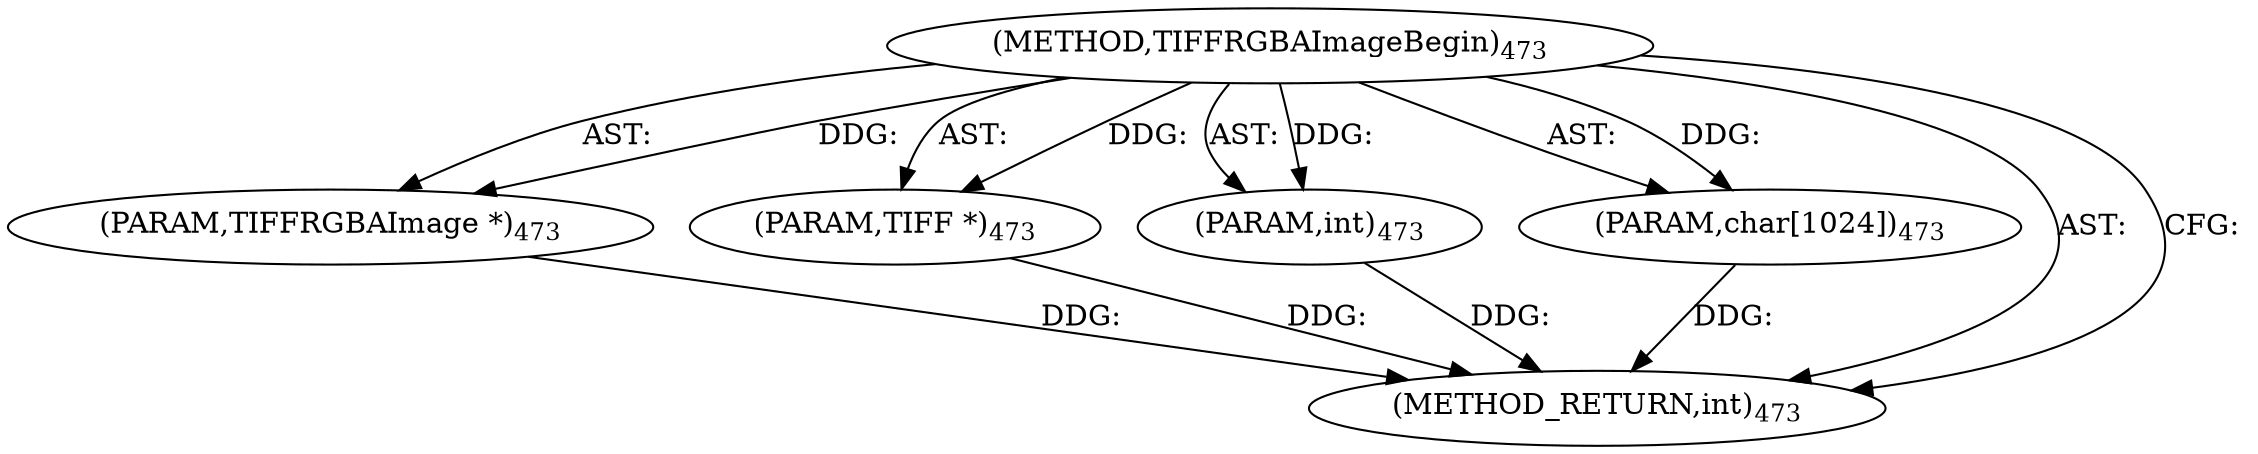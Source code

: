digraph "TIFFRGBAImageBegin" {  
"8924" [label = <(METHOD,TIFFRGBAImageBegin)<SUB>473</SUB>> ]
"8925" [label = <(PARAM,TIFFRGBAImage *)<SUB>473</SUB>> ]
"8926" [label = <(PARAM,TIFF *)<SUB>473</SUB>> ]
"8927" [label = <(PARAM,int)<SUB>473</SUB>> ]
"8928" [label = <(PARAM,char[1024])<SUB>473</SUB>> ]
"8929" [label = <(METHOD_RETURN,int)<SUB>473</SUB>> ]
  "8924" -> "8925"  [ label = "AST: "] 
  "8924" -> "8926"  [ label = "AST: "] 
  "8924" -> "8927"  [ label = "AST: "] 
  "8924" -> "8928"  [ label = "AST: "] 
  "8924" -> "8929"  [ label = "AST: "] 
  "8924" -> "8929"  [ label = "CFG: "] 
  "8925" -> "8929"  [ label = "DDG: "] 
  "8926" -> "8929"  [ label = "DDG: "] 
  "8927" -> "8929"  [ label = "DDG: "] 
  "8928" -> "8929"  [ label = "DDG: "] 
  "8924" -> "8925"  [ label = "DDG: "] 
  "8924" -> "8926"  [ label = "DDG: "] 
  "8924" -> "8927"  [ label = "DDG: "] 
  "8924" -> "8928"  [ label = "DDG: "] 
}
